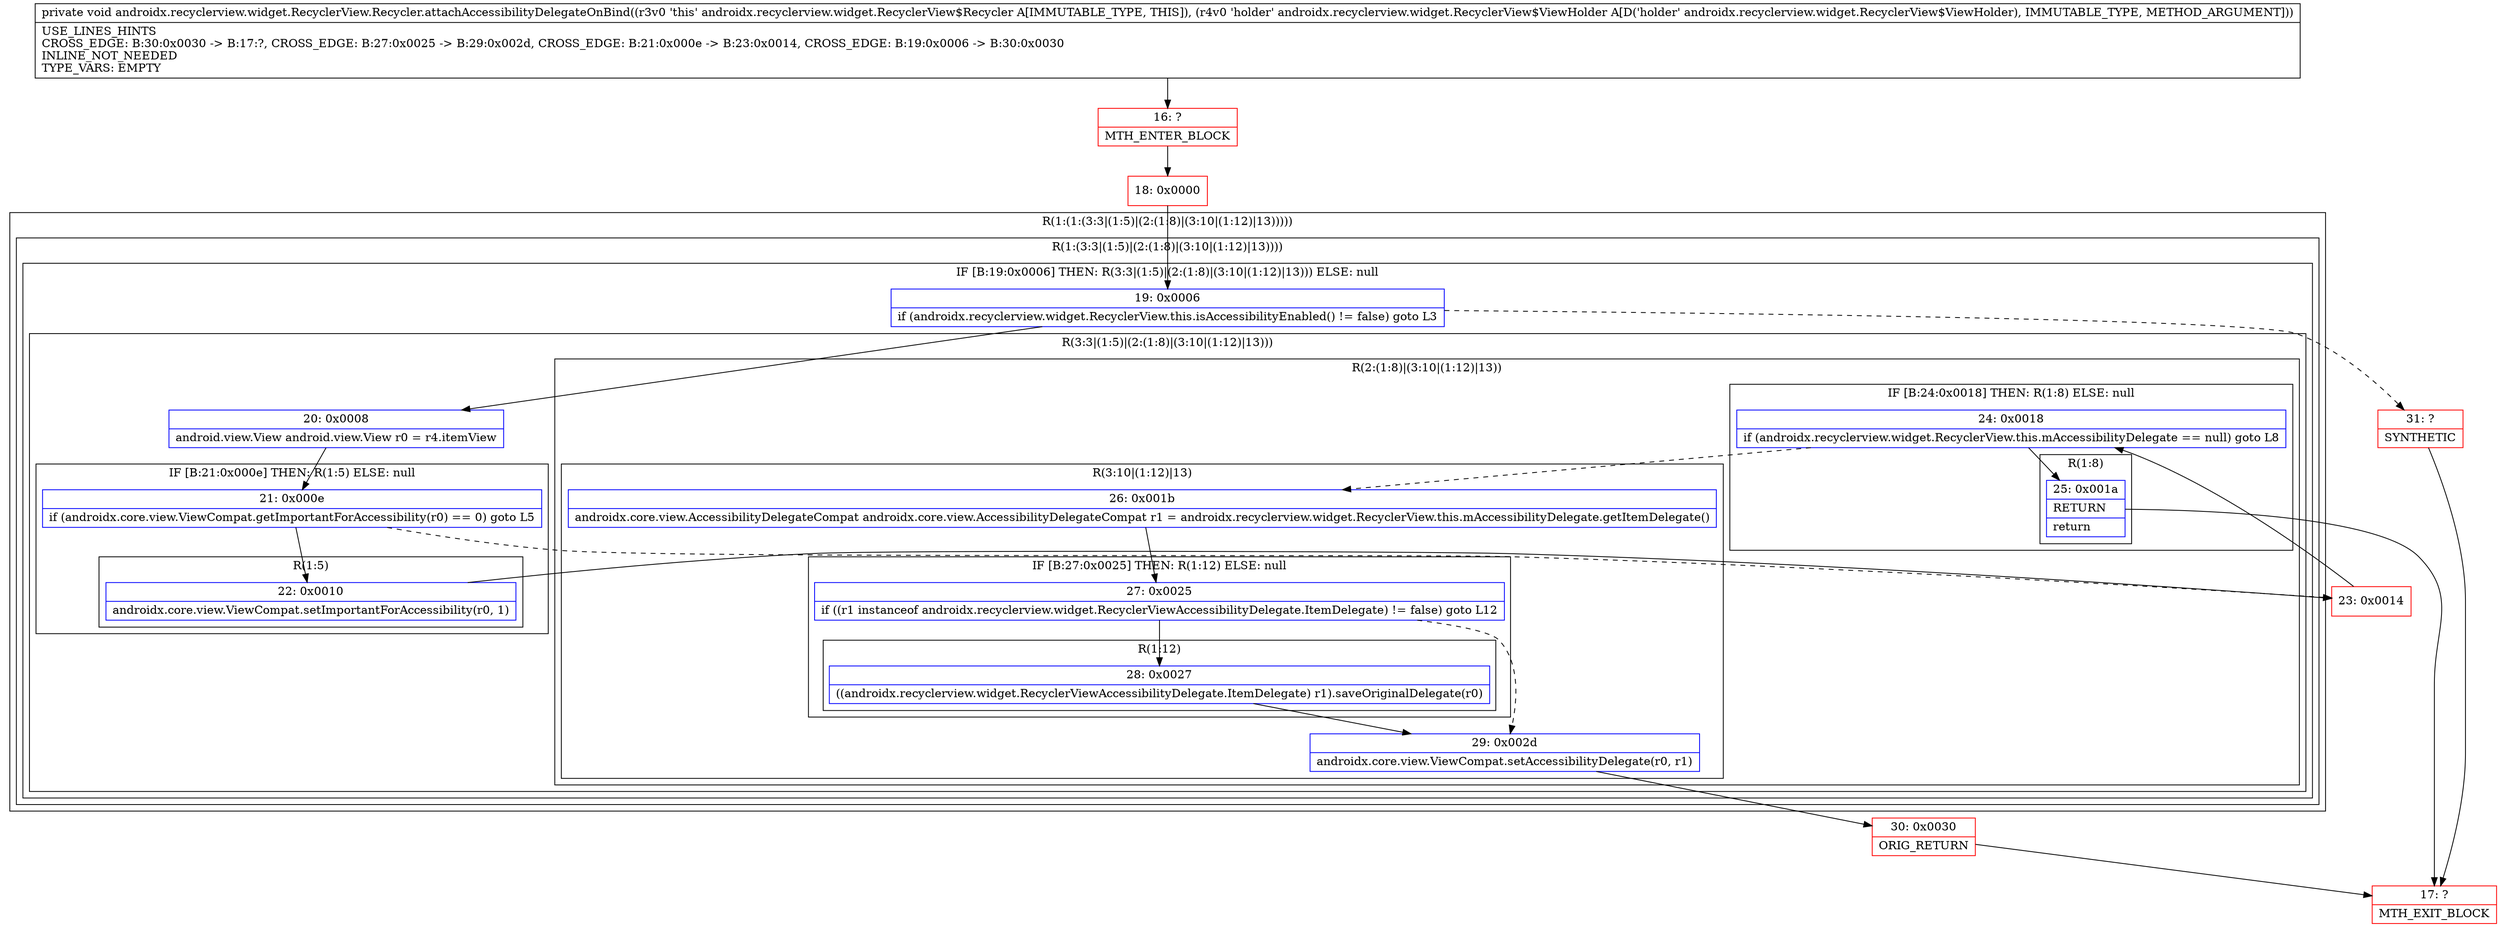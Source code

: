 digraph "CFG forandroidx.recyclerview.widget.RecyclerView.Recycler.attachAccessibilityDelegateOnBind(Landroidx\/recyclerview\/widget\/RecyclerView$ViewHolder;)V" {
subgraph cluster_Region_1494944204 {
label = "R(1:(1:(3:3|(1:5)|(2:(1:8)|(3:10|(1:12)|13)))))";
node [shape=record,color=blue];
subgraph cluster_Region_1363384426 {
label = "R(1:(3:3|(1:5)|(2:(1:8)|(3:10|(1:12)|13))))";
node [shape=record,color=blue];
subgraph cluster_IfRegion_1109960437 {
label = "IF [B:19:0x0006] THEN: R(3:3|(1:5)|(2:(1:8)|(3:10|(1:12)|13))) ELSE: null";
node [shape=record,color=blue];
Node_19 [shape=record,label="{19\:\ 0x0006|if (androidx.recyclerview.widget.RecyclerView.this.isAccessibilityEnabled() != false) goto L3\l}"];
subgraph cluster_Region_1991683799 {
label = "R(3:3|(1:5)|(2:(1:8)|(3:10|(1:12)|13)))";
node [shape=record,color=blue];
Node_20 [shape=record,label="{20\:\ 0x0008|android.view.View android.view.View r0 = r4.itemView\l}"];
subgraph cluster_IfRegion_775044847 {
label = "IF [B:21:0x000e] THEN: R(1:5) ELSE: null";
node [shape=record,color=blue];
Node_21 [shape=record,label="{21\:\ 0x000e|if (androidx.core.view.ViewCompat.getImportantForAccessibility(r0) == 0) goto L5\l}"];
subgraph cluster_Region_1958190972 {
label = "R(1:5)";
node [shape=record,color=blue];
Node_22 [shape=record,label="{22\:\ 0x0010|androidx.core.view.ViewCompat.setImportantForAccessibility(r0, 1)\l}"];
}
}
subgraph cluster_Region_2005963269 {
label = "R(2:(1:8)|(3:10|(1:12)|13))";
node [shape=record,color=blue];
subgraph cluster_IfRegion_1984213074 {
label = "IF [B:24:0x0018] THEN: R(1:8) ELSE: null";
node [shape=record,color=blue];
Node_24 [shape=record,label="{24\:\ 0x0018|if (androidx.recyclerview.widget.RecyclerView.this.mAccessibilityDelegate == null) goto L8\l}"];
subgraph cluster_Region_998897208 {
label = "R(1:8)";
node [shape=record,color=blue];
Node_25 [shape=record,label="{25\:\ 0x001a|RETURN\l|return\l}"];
}
}
subgraph cluster_Region_587437201 {
label = "R(3:10|(1:12)|13)";
node [shape=record,color=blue];
Node_26 [shape=record,label="{26\:\ 0x001b|androidx.core.view.AccessibilityDelegateCompat androidx.core.view.AccessibilityDelegateCompat r1 = androidx.recyclerview.widget.RecyclerView.this.mAccessibilityDelegate.getItemDelegate()\l}"];
subgraph cluster_IfRegion_486085464 {
label = "IF [B:27:0x0025] THEN: R(1:12) ELSE: null";
node [shape=record,color=blue];
Node_27 [shape=record,label="{27\:\ 0x0025|if ((r1 instanceof androidx.recyclerview.widget.RecyclerViewAccessibilityDelegate.ItemDelegate) != false) goto L12\l}"];
subgraph cluster_Region_1610636880 {
label = "R(1:12)";
node [shape=record,color=blue];
Node_28 [shape=record,label="{28\:\ 0x0027|((androidx.recyclerview.widget.RecyclerViewAccessibilityDelegate.ItemDelegate) r1).saveOriginalDelegate(r0)\l}"];
}
}
Node_29 [shape=record,label="{29\:\ 0x002d|androidx.core.view.ViewCompat.setAccessibilityDelegate(r0, r1)\l}"];
}
}
}
}
}
}
Node_16 [shape=record,color=red,label="{16\:\ ?|MTH_ENTER_BLOCK\l}"];
Node_18 [shape=record,color=red,label="{18\:\ 0x0000}"];
Node_23 [shape=record,color=red,label="{23\:\ 0x0014}"];
Node_17 [shape=record,color=red,label="{17\:\ ?|MTH_EXIT_BLOCK\l}"];
Node_30 [shape=record,color=red,label="{30\:\ 0x0030|ORIG_RETURN\l}"];
Node_31 [shape=record,color=red,label="{31\:\ ?|SYNTHETIC\l}"];
MethodNode[shape=record,label="{private void androidx.recyclerview.widget.RecyclerView.Recycler.attachAccessibilityDelegateOnBind((r3v0 'this' androidx.recyclerview.widget.RecyclerView$Recycler A[IMMUTABLE_TYPE, THIS]), (r4v0 'holder' androidx.recyclerview.widget.RecyclerView$ViewHolder A[D('holder' androidx.recyclerview.widget.RecyclerView$ViewHolder), IMMUTABLE_TYPE, METHOD_ARGUMENT]))  | USE_LINES_HINTS\lCROSS_EDGE: B:30:0x0030 \-\> B:17:?, CROSS_EDGE: B:27:0x0025 \-\> B:29:0x002d, CROSS_EDGE: B:21:0x000e \-\> B:23:0x0014, CROSS_EDGE: B:19:0x0006 \-\> B:30:0x0030\lINLINE_NOT_NEEDED\lTYPE_VARS: EMPTY\l}"];
MethodNode -> Node_16;Node_19 -> Node_20;
Node_19 -> Node_31[style=dashed];
Node_20 -> Node_21;
Node_21 -> Node_22;
Node_21 -> Node_23[style=dashed];
Node_22 -> Node_23;
Node_24 -> Node_25;
Node_24 -> Node_26[style=dashed];
Node_25 -> Node_17;
Node_26 -> Node_27;
Node_27 -> Node_28;
Node_27 -> Node_29[style=dashed];
Node_28 -> Node_29;
Node_29 -> Node_30;
Node_16 -> Node_18;
Node_18 -> Node_19;
Node_23 -> Node_24;
Node_30 -> Node_17;
Node_31 -> Node_17;
}

